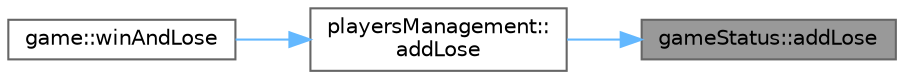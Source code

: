 digraph "gameStatus::addLose"
{
 // LATEX_PDF_SIZE
  bgcolor="transparent";
  edge [fontname=Helvetica,fontsize=10,labelfontname=Helvetica,labelfontsize=10];
  node [fontname=Helvetica,fontsize=10,shape=box,height=0.2,width=0.4];
  rankdir="RL";
  Node1 [id="Node000001",label="gameStatus::addLose",height=0.2,width=0.4,color="gray40", fillcolor="grey60", style="filled", fontcolor="black",tooltip="Add a lose for the player in this game."];
  Node1 -> Node2 [id="edge3_Node000001_Node000002",dir="back",color="steelblue1",style="solid",tooltip=" "];
  Node2 [id="Node000002",label="playersManagement::\laddLose",height=0.2,width=0.4,color="grey40", fillcolor="white", style="filled",URL="$classplayers_management.html#a4f80e5e54d1cd2273b86af3345c3ece1",tooltip="Add a lose in the game for the player nick passed."];
  Node2 -> Node3 [id="edge4_Node000002_Node000003",dir="back",color="steelblue1",style="solid",tooltip=" "];
  Node3 [id="Node000003",label="game::winAndLose",height=0.2,width=0.4,color="grey40", fillcolor="white", style="filled",URL="$classgame.html#aa73e185d035361027c0df359d7a6c750",tooltip="Add one win to the winner and one lose for the loser."];
}
